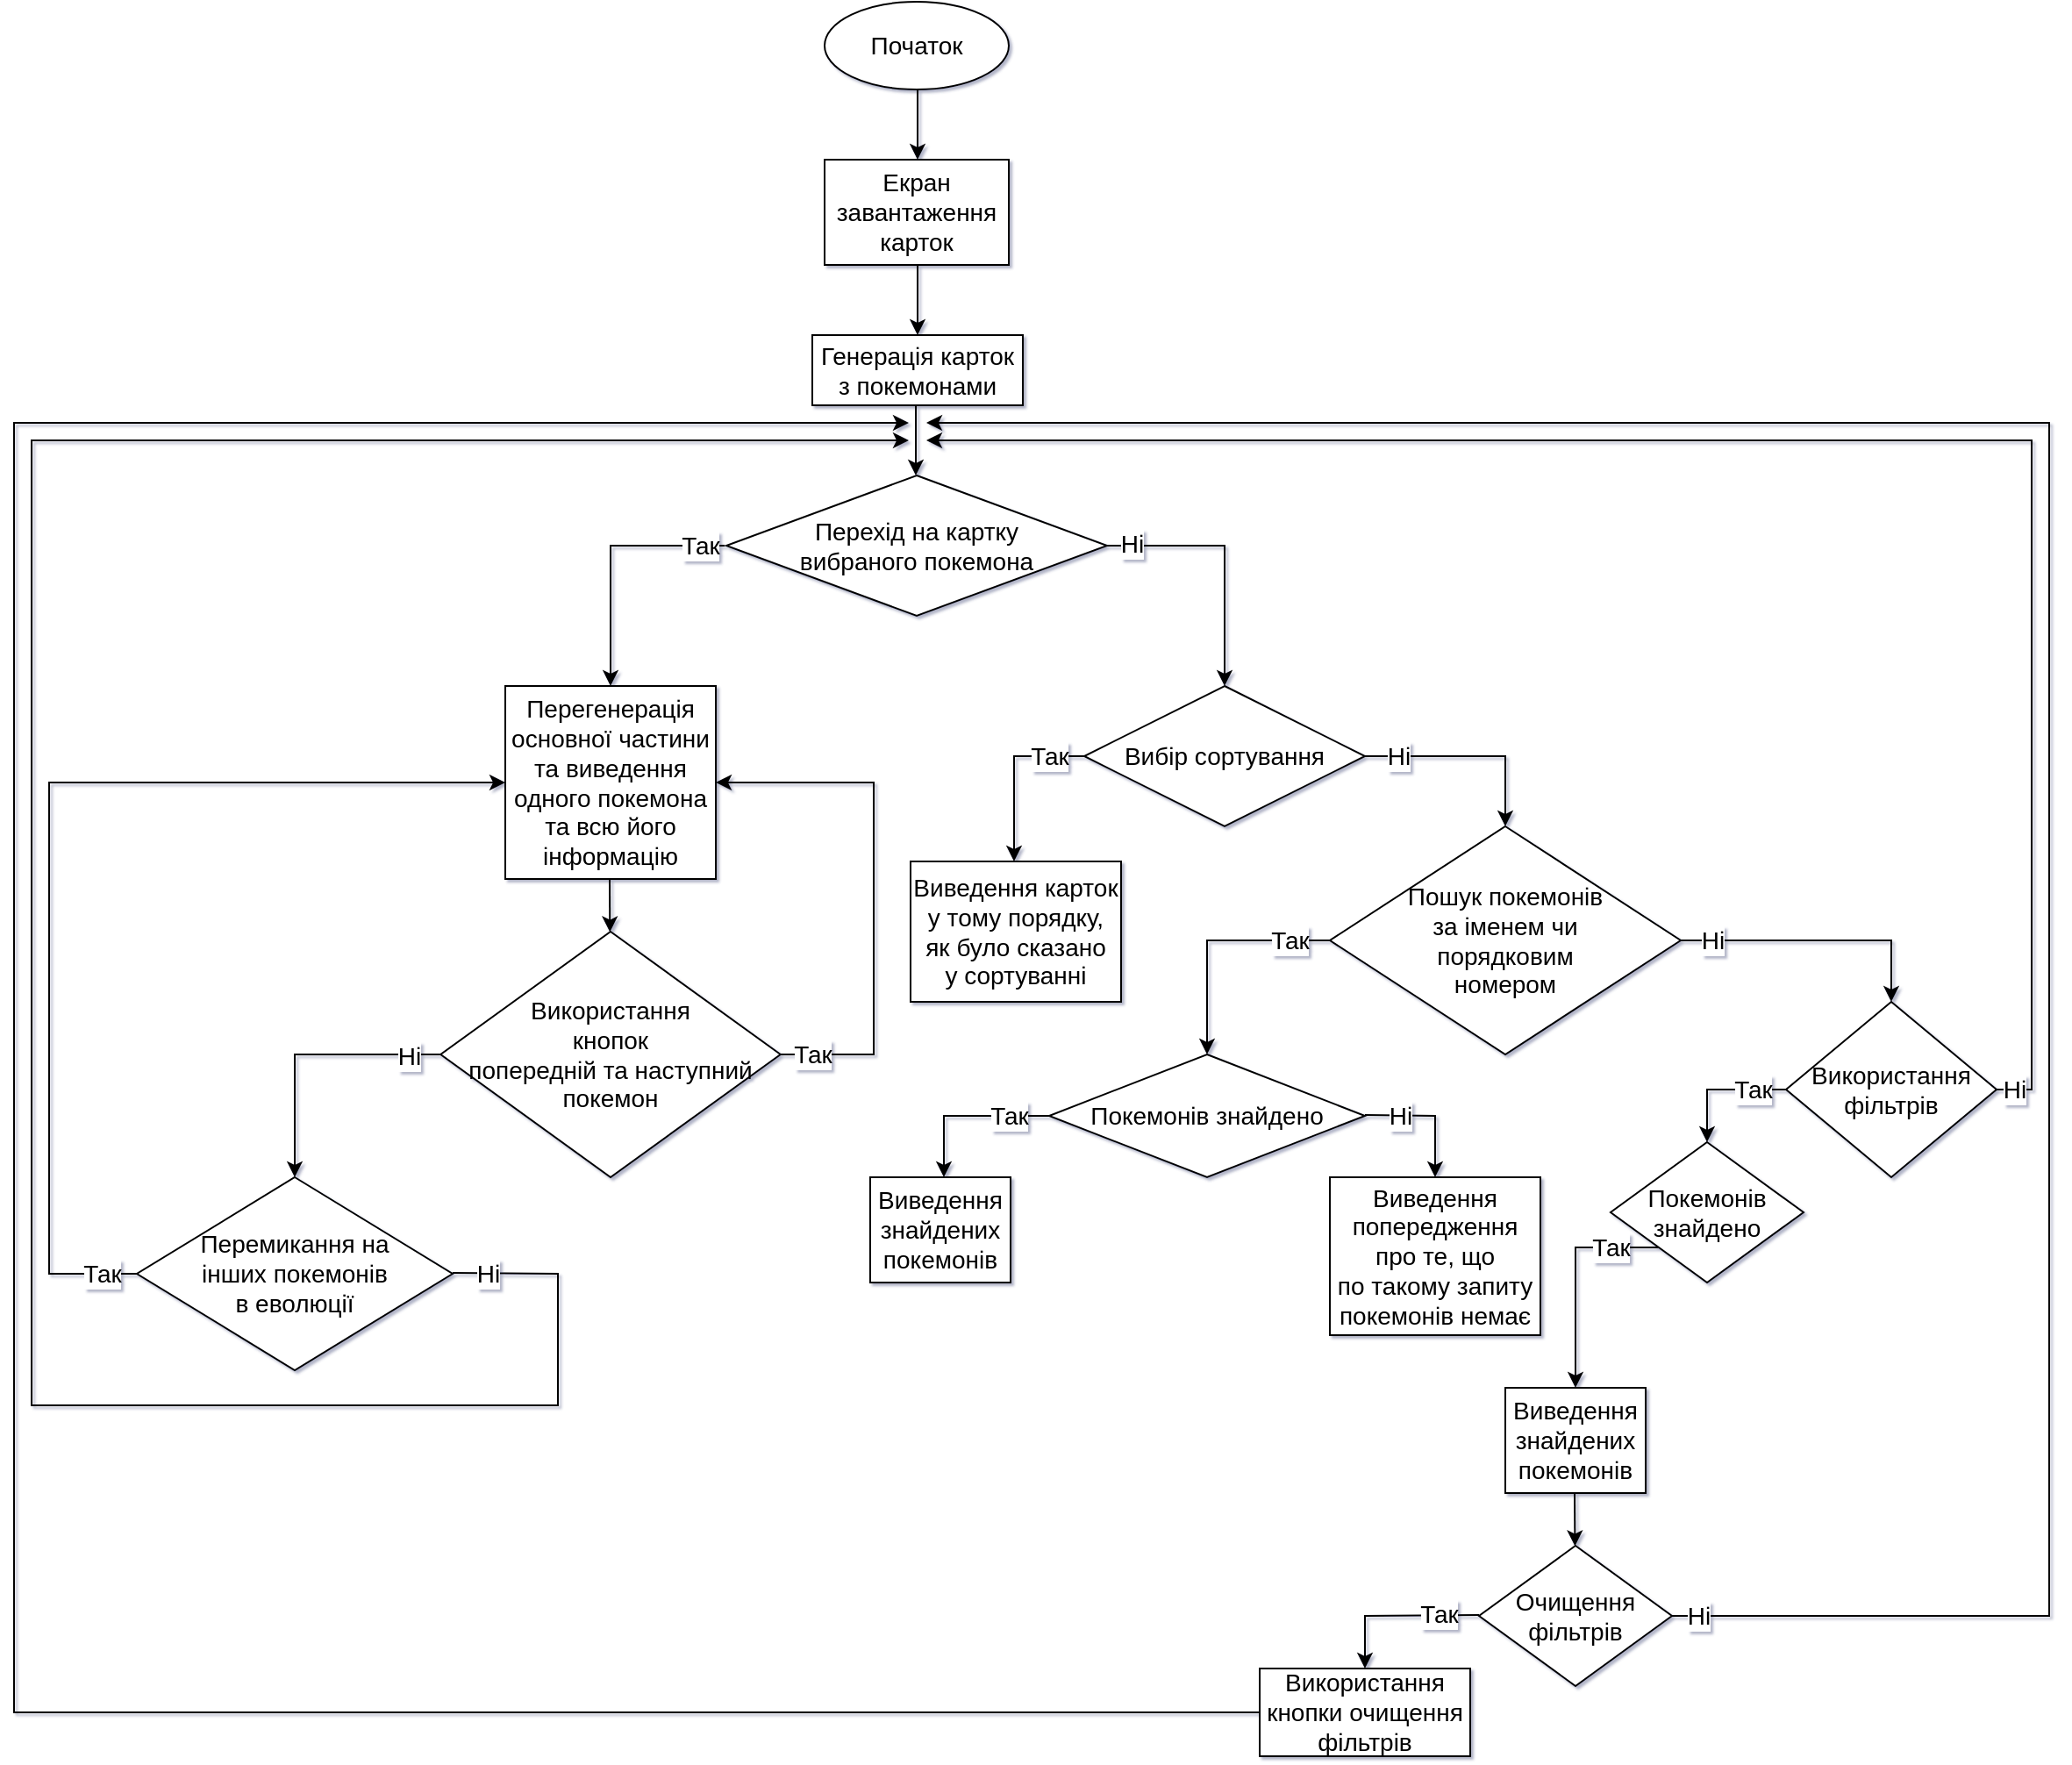 <mxfile version="16.5.4" type="device"><diagram id="esjyssbbUMllsIPh4C1H" name="Page-1"><mxGraphModel dx="1038" dy="547" grid="1" gridSize="10" guides="1" tooltips="1" connect="1" arrows="1" fold="1" page="1" pageScale="1" pageWidth="1169" pageHeight="1654" math="0" shadow="1"><root><mxCell id="0"/><mxCell id="1" parent="0"/><mxCell id="3nsnFkJOH6_9dE9AJRrh-1" value="&lt;font style=&quot;font-size: 14px&quot;&gt;Початок&lt;/font&gt;" style="ellipse;whiteSpace=wrap;html=1;" vertex="1" parent="1"><mxGeometry x="532" y="10" width="105" height="50" as="geometry"/></mxCell><mxCell id="3nsnFkJOH6_9dE9AJRrh-2" value="" style="endArrow=classic;html=1;rounded=0;fontSize=14;" edge="1" parent="1"><mxGeometry width="50" height="50" relative="1" as="geometry"><mxPoint x="585" y="60" as="sourcePoint"/><mxPoint x="585" y="100" as="targetPoint"/></mxGeometry></mxCell><mxCell id="3nsnFkJOH6_9dE9AJRrh-3" value="Екран завантаження карток" style="rounded=0;whiteSpace=wrap;html=1;fontSize=14;" vertex="1" parent="1"><mxGeometry x="532" y="100" width="105" height="60" as="geometry"/></mxCell><mxCell id="3nsnFkJOH6_9dE9AJRrh-4" value="" style="endArrow=classic;html=1;rounded=0;fontSize=14;" edge="1" parent="1"><mxGeometry width="50" height="50" relative="1" as="geometry"><mxPoint x="585" y="160" as="sourcePoint"/><mxPoint x="585" y="200" as="targetPoint"/></mxGeometry></mxCell><mxCell id="3nsnFkJOH6_9dE9AJRrh-5" value="Генерація карток з покемонами" style="rounded=0;whiteSpace=wrap;html=1;fontSize=14;" vertex="1" parent="1"><mxGeometry x="525" y="200" width="120" height="40" as="geometry"/></mxCell><mxCell id="3nsnFkJOH6_9dE9AJRrh-6" value="" style="endArrow=classic;html=1;rounded=0;fontSize=14;" edge="1" parent="1"><mxGeometry width="50" height="50" relative="1" as="geometry"><mxPoint x="584" y="240" as="sourcePoint"/><mxPoint x="584" y="280" as="targetPoint"/></mxGeometry></mxCell><mxCell id="3nsnFkJOH6_9dE9AJRrh-7" value="Перехід на картку &lt;br&gt;вибраного покемона" style="rhombus;whiteSpace=wrap;html=1;fontSize=14;" vertex="1" parent="1"><mxGeometry x="476" y="280" width="217" height="80" as="geometry"/></mxCell><mxCell id="3nsnFkJOH6_9dE9AJRrh-8" value="" style="endArrow=classic;html=1;rounded=0;fontSize=14;" edge="1" parent="1" target="3nsnFkJOH6_9dE9AJRrh-12"><mxGeometry width="50" height="50" relative="1" as="geometry"><mxPoint x="693" y="320" as="sourcePoint"/><mxPoint x="760" y="400" as="targetPoint"/><Array as="points"><mxPoint x="760" y="320"/></Array></mxGeometry></mxCell><mxCell id="3nsnFkJOH6_9dE9AJRrh-11" value="Ні" style="edgeLabel;html=1;align=center;verticalAlign=middle;resizable=0;points=[];fontSize=14;" vertex="1" connectable="0" parent="3nsnFkJOH6_9dE9AJRrh-8"><mxGeometry x="-0.818" y="1" relative="1" as="geometry"><mxPoint as="offset"/></mxGeometry></mxCell><mxCell id="3nsnFkJOH6_9dE9AJRrh-9" value="" style="endArrow=classic;html=1;rounded=0;fontSize=14;" edge="1" parent="1"><mxGeometry width="50" height="50" relative="1" as="geometry"><mxPoint x="475" y="320" as="sourcePoint"/><mxPoint x="410" y="400" as="targetPoint"/><Array as="points"><mxPoint x="410" y="320"/></Array></mxGeometry></mxCell><mxCell id="3nsnFkJOH6_9dE9AJRrh-10" value="Так" style="edgeLabel;html=1;align=center;verticalAlign=middle;resizable=0;points=[];fontSize=14;" vertex="1" connectable="0" parent="3nsnFkJOH6_9dE9AJRrh-9"><mxGeometry x="-0.799" relative="1" as="geometry"><mxPoint as="offset"/></mxGeometry></mxCell><mxCell id="3nsnFkJOH6_9dE9AJRrh-12" value="Вибір сортування" style="rhombus;whiteSpace=wrap;html=1;fontSize=14;" vertex="1" parent="1"><mxGeometry x="680" y="400" width="160" height="80" as="geometry"/></mxCell><mxCell id="3nsnFkJOH6_9dE9AJRrh-13" value="Перегенерація основної частини та виведення одного покемона та всю його інформацію" style="rounded=0;whiteSpace=wrap;html=1;fontSize=14;" vertex="1" parent="1"><mxGeometry x="350" y="400" width="120" height="110" as="geometry"/></mxCell><mxCell id="3nsnFkJOH6_9dE9AJRrh-14" value="" style="endArrow=classic;html=1;rounded=0;fontSize=14;" edge="1" parent="1" target="3nsnFkJOH6_9dE9AJRrh-15"><mxGeometry width="50" height="50" relative="1" as="geometry"><mxPoint x="409.5" y="510" as="sourcePoint"/><mxPoint x="410" y="550" as="targetPoint"/></mxGeometry></mxCell><mxCell id="3nsnFkJOH6_9dE9AJRrh-15" value="Використання &lt;br&gt;кнопок&lt;br&gt;попередній та наступний&lt;br&gt;покемон" style="rhombus;whiteSpace=wrap;html=1;fontSize=14;" vertex="1" parent="1"><mxGeometry x="313.13" y="540" width="193.75" height="140" as="geometry"/></mxCell><mxCell id="3nsnFkJOH6_9dE9AJRrh-17" value="" style="endArrow=classic;html=1;rounded=0;fontSize=14;" edge="1" parent="1"><mxGeometry width="50" height="50" relative="1" as="geometry"><mxPoint x="313.13" y="610" as="sourcePoint"/><mxPoint x="230" y="680" as="targetPoint"/><Array as="points"><mxPoint x="230" y="610"/></Array></mxGeometry></mxCell><mxCell id="3nsnFkJOH6_9dE9AJRrh-18" value="Ні" style="edgeLabel;html=1;align=center;verticalAlign=middle;resizable=0;points=[];fontSize=14;" vertex="1" connectable="0" parent="3nsnFkJOH6_9dE9AJRrh-17"><mxGeometry x="-0.763" y="1" relative="1" as="geometry"><mxPoint as="offset"/></mxGeometry></mxCell><mxCell id="3nsnFkJOH6_9dE9AJRrh-19" value="" style="endArrow=classic;html=1;rounded=0;fontSize=14;entryX=1;entryY=0.5;entryDx=0;entryDy=0;" edge="1" parent="1" target="3nsnFkJOH6_9dE9AJRrh-13"><mxGeometry width="50" height="50" relative="1" as="geometry"><mxPoint x="506.88" y="610" as="sourcePoint"/><mxPoint x="560" y="430" as="targetPoint"/><Array as="points"><mxPoint x="560" y="610"/><mxPoint x="560" y="455"/></Array></mxGeometry></mxCell><mxCell id="3nsnFkJOH6_9dE9AJRrh-22" value="Так" style="edgeLabel;html=1;align=center;verticalAlign=middle;resizable=0;points=[];fontSize=14;" vertex="1" connectable="0" parent="3nsnFkJOH6_9dE9AJRrh-19"><mxGeometry x="-0.495" y="-2" relative="1" as="geometry"><mxPoint x="-37" y="22" as="offset"/></mxGeometry></mxCell><mxCell id="3nsnFkJOH6_9dE9AJRrh-24" value="Перемикання на&lt;br&gt;інших покемонів &lt;br&gt;в еволюції" style="rhombus;whiteSpace=wrap;html=1;fontSize=14;" vertex="1" parent="1"><mxGeometry x="140" y="680" width="180" height="110" as="geometry"/></mxCell><mxCell id="3nsnFkJOH6_9dE9AJRrh-25" value="" style="endArrow=classic;html=1;rounded=0;fontSize=14;exitX=0;exitY=0.5;exitDx=0;exitDy=0;entryX=0;entryY=0.5;entryDx=0;entryDy=0;" edge="1" parent="1" source="3nsnFkJOH6_9dE9AJRrh-24" target="3nsnFkJOH6_9dE9AJRrh-13"><mxGeometry width="50" height="50" relative="1" as="geometry"><mxPoint x="120" y="770" as="sourcePoint"/><mxPoint x="90" y="450" as="targetPoint"/><Array as="points"><mxPoint x="90" y="735"/><mxPoint x="90" y="455"/></Array></mxGeometry></mxCell><mxCell id="3nsnFkJOH6_9dE9AJRrh-26" value="Так" style="edgeLabel;html=1;align=center;verticalAlign=middle;resizable=0;points=[];fontSize=14;" vertex="1" connectable="0" parent="3nsnFkJOH6_9dE9AJRrh-25"><mxGeometry x="-0.867" y="-1" relative="1" as="geometry"><mxPoint x="19" y="1" as="offset"/></mxGeometry></mxCell><mxCell id="3nsnFkJOH6_9dE9AJRrh-27" value="" style="endArrow=classic;html=1;rounded=0;fontSize=14;" edge="1" parent="1"><mxGeometry width="50" height="50" relative="1" as="geometry"><mxPoint x="320" y="734.5" as="sourcePoint"/><mxPoint x="580" y="260" as="targetPoint"/><Array as="points"><mxPoint x="380" y="735"/><mxPoint x="380" y="810"/><mxPoint x="80" y="810"/><mxPoint x="80" y="260"/></Array></mxGeometry></mxCell><mxCell id="3nsnFkJOH6_9dE9AJRrh-29" value="Ні" style="edgeLabel;html=1;align=center;verticalAlign=middle;resizable=0;points=[];fontSize=14;" vertex="1" connectable="0" parent="3nsnFkJOH6_9dE9AJRrh-27"><mxGeometry x="-0.627" relative="1" as="geometry"><mxPoint x="102" y="-75" as="offset"/></mxGeometry></mxCell><mxCell id="3nsnFkJOH6_9dE9AJRrh-31" value="" style="endArrow=classic;html=1;rounded=0;fontSize=14;" edge="1" parent="1"><mxGeometry width="50" height="50" relative="1" as="geometry"><mxPoint x="680" y="440" as="sourcePoint"/><mxPoint x="640" y="500" as="targetPoint"/><Array as="points"><mxPoint x="640" y="440"/></Array></mxGeometry></mxCell><mxCell id="3nsnFkJOH6_9dE9AJRrh-32" value="Так" style="edgeLabel;html=1;align=center;verticalAlign=middle;resizable=0;points=[];fontSize=14;" vertex="1" connectable="0" parent="3nsnFkJOH6_9dE9AJRrh-31"><mxGeometry x="-0.738" relative="1" as="geometry"><mxPoint x="-7" as="offset"/></mxGeometry></mxCell><mxCell id="3nsnFkJOH6_9dE9AJRrh-33" value="" style="endArrow=classic;html=1;rounded=0;fontSize=14;" edge="1" parent="1" target="3nsnFkJOH6_9dE9AJRrh-35"><mxGeometry width="50" height="50" relative="1" as="geometry"><mxPoint x="840" y="440" as="sourcePoint"/><mxPoint x="890" y="480" as="targetPoint"/><Array as="points"><mxPoint x="920" y="440"/></Array></mxGeometry></mxCell><mxCell id="3nsnFkJOH6_9dE9AJRrh-34" value="Ні" style="edgeLabel;html=1;align=center;verticalAlign=middle;resizable=0;points=[];fontSize=14;" vertex="1" connectable="0" parent="3nsnFkJOH6_9dE9AJRrh-33"><mxGeometry x="-0.684" y="-2" relative="1" as="geometry"><mxPoint y="-2" as="offset"/></mxGeometry></mxCell><mxCell id="3nsnFkJOH6_9dE9AJRrh-35" value="Пошук покемонів&lt;br&gt;за іменем чи&lt;br&gt;порядковим&lt;br&gt;номером" style="rhombus;whiteSpace=wrap;html=1;fontSize=14;" vertex="1" parent="1"><mxGeometry x="820" y="480" width="200" height="130" as="geometry"/></mxCell><mxCell id="3nsnFkJOH6_9dE9AJRrh-36" value="" style="endArrow=classic;html=1;rounded=0;fontSize=14;exitX=1;exitY=0.5;exitDx=0;exitDy=0;entryX=0.5;entryY=0;entryDx=0;entryDy=0;" edge="1" parent="1" source="3nsnFkJOH6_9dE9AJRrh-35" target="3nsnFkJOH6_9dE9AJRrh-52"><mxGeometry width="50" height="50" relative="1" as="geometry"><mxPoint x="810" y="540" as="sourcePoint"/><mxPoint x="1080" y="640" as="targetPoint"/><Array as="points"><mxPoint x="1140" y="545"/></Array></mxGeometry></mxCell><mxCell id="3nsnFkJOH6_9dE9AJRrh-37" value="Ні" style="edgeLabel;html=1;align=center;verticalAlign=middle;resizable=0;points=[];fontSize=14;" vertex="1" connectable="0" parent="3nsnFkJOH6_9dE9AJRrh-36"><mxGeometry x="-0.742" y="-1" relative="1" as="geometry"><mxPoint x="-2" y="-1" as="offset"/></mxGeometry></mxCell><mxCell id="3nsnFkJOH6_9dE9AJRrh-38" value="Виведення карток&lt;br&gt;у тому порядку,&lt;br&gt;як було сказано&lt;br&gt;у сортуванні" style="rounded=0;whiteSpace=wrap;html=1;fontSize=14;" vertex="1" parent="1"><mxGeometry x="581" y="500" width="120" height="80" as="geometry"/></mxCell><mxCell id="3nsnFkJOH6_9dE9AJRrh-40" value="" style="endArrow=classic;html=1;rounded=0;fontSize=14;exitX=0;exitY=0.5;exitDx=0;exitDy=0;" edge="1" parent="1" source="3nsnFkJOH6_9dE9AJRrh-35"><mxGeometry width="50" height="50" relative="1" as="geometry"><mxPoint x="810" y="520" as="sourcePoint"/><mxPoint x="750" y="610" as="targetPoint"/><Array as="points"><mxPoint x="750" y="545"/></Array></mxGeometry></mxCell><mxCell id="3nsnFkJOH6_9dE9AJRrh-41" value="Так" style="edgeLabel;html=1;align=center;verticalAlign=middle;resizable=0;points=[];fontSize=14;" vertex="1" connectable="0" parent="3nsnFkJOH6_9dE9AJRrh-40"><mxGeometry x="-0.63" y="-3" relative="1" as="geometry"><mxPoint x="2" y="3" as="offset"/></mxGeometry></mxCell><mxCell id="3nsnFkJOH6_9dE9AJRrh-43" value="Покемонів знайдено" style="rhombus;whiteSpace=wrap;html=1;fontSize=14;" vertex="1" parent="1"><mxGeometry x="660" y="610" width="180" height="70" as="geometry"/></mxCell><mxCell id="3nsnFkJOH6_9dE9AJRrh-44" value="" style="endArrow=classic;html=1;rounded=0;fontSize=14;" edge="1" parent="1"><mxGeometry width="50" height="50" relative="1" as="geometry"><mxPoint x="840" y="644.5" as="sourcePoint"/><mxPoint x="880" y="680" as="targetPoint"/><Array as="points"><mxPoint x="880" y="645"/></Array></mxGeometry></mxCell><mxCell id="3nsnFkJOH6_9dE9AJRrh-50" value="Ні" style="edgeLabel;html=1;align=center;verticalAlign=middle;resizable=0;points=[];fontSize=14;" vertex="1" connectable="0" parent="3nsnFkJOH6_9dE9AJRrh-44"><mxGeometry x="-0.76" relative="1" as="geometry"><mxPoint x="11" as="offset"/></mxGeometry></mxCell><mxCell id="3nsnFkJOH6_9dE9AJRrh-45" value="" style="endArrow=classic;html=1;rounded=0;fontSize=14;exitX=0;exitY=0.5;exitDx=0;exitDy=0;" edge="1" parent="1" source="3nsnFkJOH6_9dE9AJRrh-43"><mxGeometry width="50" height="50" relative="1" as="geometry"><mxPoint x="570" y="720" as="sourcePoint"/><mxPoint x="600" y="680" as="targetPoint"/><Array as="points"><mxPoint x="600" y="645"/></Array></mxGeometry></mxCell><mxCell id="3nsnFkJOH6_9dE9AJRrh-49" value="Так" style="edgeLabel;html=1;align=center;verticalAlign=middle;resizable=0;points=[];fontSize=14;" vertex="1" connectable="0" parent="3nsnFkJOH6_9dE9AJRrh-45"><mxGeometry x="-0.621" relative="1" as="geometry"><mxPoint x="-5" as="offset"/></mxGeometry></mxCell><mxCell id="3nsnFkJOH6_9dE9AJRrh-46" value="Виведення знайдених покемонів" style="rounded=0;whiteSpace=wrap;html=1;fontSize=14;" vertex="1" parent="1"><mxGeometry x="558" y="680" width="80" height="60" as="geometry"/></mxCell><mxCell id="3nsnFkJOH6_9dE9AJRrh-48" value="Виведення&lt;br&gt;попередження&lt;br&gt;про те, що&lt;br&gt;по такому запиту&lt;br&gt;покемонів немає" style="rounded=0;whiteSpace=wrap;html=1;fontSize=14;" vertex="1" parent="1"><mxGeometry x="820" y="680" width="120" height="90" as="geometry"/></mxCell><mxCell id="3nsnFkJOH6_9dE9AJRrh-52" value="Використання&lt;br&gt;фільтрів" style="rhombus;whiteSpace=wrap;html=1;fontSize=14;" vertex="1" parent="1"><mxGeometry x="1080" y="580" width="120" height="100" as="geometry"/></mxCell><mxCell id="3nsnFkJOH6_9dE9AJRrh-53" value="" style="endArrow=classic;html=1;rounded=0;fontSize=14;exitX=1;exitY=0.5;exitDx=0;exitDy=0;" edge="1" parent="1" source="3nsnFkJOH6_9dE9AJRrh-52"><mxGeometry width="50" height="50" relative="1" as="geometry"><mxPoint x="1150" y="630" as="sourcePoint"/><mxPoint x="590" y="260" as="targetPoint"/><Array as="points"><mxPoint x="1220" y="630"/><mxPoint x="1220" y="260"/></Array></mxGeometry></mxCell><mxCell id="3nsnFkJOH6_9dE9AJRrh-54" value="Ні" style="edgeLabel;html=1;align=center;verticalAlign=middle;resizable=0;points=[];fontSize=14;" vertex="1" connectable="0" parent="3nsnFkJOH6_9dE9AJRrh-53"><mxGeometry x="-0.751" y="-1" relative="1" as="geometry"><mxPoint x="-11" y="107" as="offset"/></mxGeometry></mxCell><mxCell id="3nsnFkJOH6_9dE9AJRrh-55" value="" style="endArrow=classic;html=1;rounded=0;fontSize=14;entryX=0.5;entryY=0;entryDx=0;entryDy=0;" edge="1" parent="1" source="3nsnFkJOH6_9dE9AJRrh-52" target="3nsnFkJOH6_9dE9AJRrh-57"><mxGeometry width="50" height="50" relative="1" as="geometry"><mxPoint x="810" y="650" as="sourcePoint"/><mxPoint x="1000" y="660" as="targetPoint"/><Array as="points"><mxPoint x="1035" y="630"/></Array></mxGeometry></mxCell><mxCell id="3nsnFkJOH6_9dE9AJRrh-56" value="Так" style="edgeLabel;html=1;align=center;verticalAlign=middle;resizable=0;points=[];fontSize=14;" vertex="1" connectable="0" parent="3nsnFkJOH6_9dE9AJRrh-55"><mxGeometry x="-0.675" relative="1" as="geometry"><mxPoint x="-7" as="offset"/></mxGeometry></mxCell><mxCell id="3nsnFkJOH6_9dE9AJRrh-57" value="Покемонів знайдено" style="rhombus;whiteSpace=wrap;html=1;fontSize=14;" vertex="1" parent="1"><mxGeometry x="980" y="660" width="110" height="80" as="geometry"/></mxCell><mxCell id="3nsnFkJOH6_9dE9AJRrh-58" value="" style="endArrow=classic;html=1;rounded=0;fontSize=14;exitX=0;exitY=1;exitDx=0;exitDy=0;" edge="1" parent="1" source="3nsnFkJOH6_9dE9AJRrh-57"><mxGeometry width="50" height="50" relative="1" as="geometry"><mxPoint x="1030" y="740" as="sourcePoint"/><mxPoint x="960" y="800" as="targetPoint"/><Array as="points"><mxPoint x="960" y="720"/></Array></mxGeometry></mxCell><mxCell id="3nsnFkJOH6_9dE9AJRrh-59" value="Так" style="edgeLabel;html=1;align=center;verticalAlign=middle;resizable=0;points=[];fontSize=14;" vertex="1" connectable="0" parent="3nsnFkJOH6_9dE9AJRrh-58"><mxGeometry x="-0.001" y="1" relative="1" as="geometry"><mxPoint x="19" y="-16" as="offset"/></mxGeometry></mxCell><mxCell id="3nsnFkJOH6_9dE9AJRrh-61" value="Виведення знайдених покемонів" style="rounded=0;whiteSpace=wrap;html=1;fontSize=14;" vertex="1" parent="1"><mxGeometry x="920" y="800" width="80" height="60" as="geometry"/></mxCell><mxCell id="3nsnFkJOH6_9dE9AJRrh-62" value="" style="endArrow=classic;html=1;rounded=0;fontSize=14;" edge="1" parent="1" target="3nsnFkJOH6_9dE9AJRrh-63"><mxGeometry width="50" height="50" relative="1" as="geometry"><mxPoint x="959.5" y="860" as="sourcePoint"/><mxPoint x="960" y="900" as="targetPoint"/></mxGeometry></mxCell><mxCell id="3nsnFkJOH6_9dE9AJRrh-63" value="Очищення фільтрів" style="rhombus;whiteSpace=wrap;html=1;fontSize=14;" vertex="1" parent="1"><mxGeometry x="905" y="890" width="110" height="80" as="geometry"/></mxCell><mxCell id="3nsnFkJOH6_9dE9AJRrh-64" value="" style="endArrow=classic;html=1;rounded=0;fontSize=14;" edge="1" parent="1"><mxGeometry width="50" height="50" relative="1" as="geometry"><mxPoint x="905" y="929.5" as="sourcePoint"/><mxPoint x="840" y="960" as="targetPoint"/><Array as="points"><mxPoint x="840" y="930"/></Array></mxGeometry></mxCell><mxCell id="3nsnFkJOH6_9dE9AJRrh-65" value="Так" style="edgeLabel;html=1;align=center;verticalAlign=middle;resizable=0;points=[];fontSize=14;" vertex="1" connectable="0" parent="3nsnFkJOH6_9dE9AJRrh-64"><mxGeometry x="-0.516" y="-1" relative="1" as="geometry"><mxPoint as="offset"/></mxGeometry></mxCell><mxCell id="3nsnFkJOH6_9dE9AJRrh-66" value="Використання кнопки очищення фільтрів" style="rounded=0;whiteSpace=wrap;html=1;fontSize=14;" vertex="1" parent="1"><mxGeometry x="780" y="960" width="120" height="50" as="geometry"/></mxCell><mxCell id="3nsnFkJOH6_9dE9AJRrh-67" value="" style="endArrow=classic;html=1;rounded=0;fontSize=14;exitX=0;exitY=0.5;exitDx=0;exitDy=0;" edge="1" parent="1" source="3nsnFkJOH6_9dE9AJRrh-66"><mxGeometry width="50" height="50" relative="1" as="geometry"><mxPoint x="840" y="1010" as="sourcePoint"/><mxPoint x="580" y="250" as="targetPoint"/><Array as="points"><mxPoint x="70" y="985"/><mxPoint x="70" y="250"/></Array></mxGeometry></mxCell><mxCell id="3nsnFkJOH6_9dE9AJRrh-68" value="" style="endArrow=classic;html=1;rounded=0;fontSize=14;" edge="1" parent="1"><mxGeometry width="50" height="50" relative="1" as="geometry"><mxPoint x="1015" y="930" as="sourcePoint"/><mxPoint x="590" y="250" as="targetPoint"/><Array as="points"><mxPoint x="1230" y="930"/><mxPoint x="1230" y="250"/></Array></mxGeometry></mxCell><mxCell id="3nsnFkJOH6_9dE9AJRrh-69" value="Ні" style="edgeLabel;html=1;align=center;verticalAlign=middle;resizable=0;points=[];fontSize=14;" vertex="1" connectable="0" parent="3nsnFkJOH6_9dE9AJRrh-68"><mxGeometry x="-0.629" y="-3" relative="1" as="geometry"><mxPoint x="-203" y="69" as="offset"/></mxGeometry></mxCell></root></mxGraphModel></diagram></mxfile>